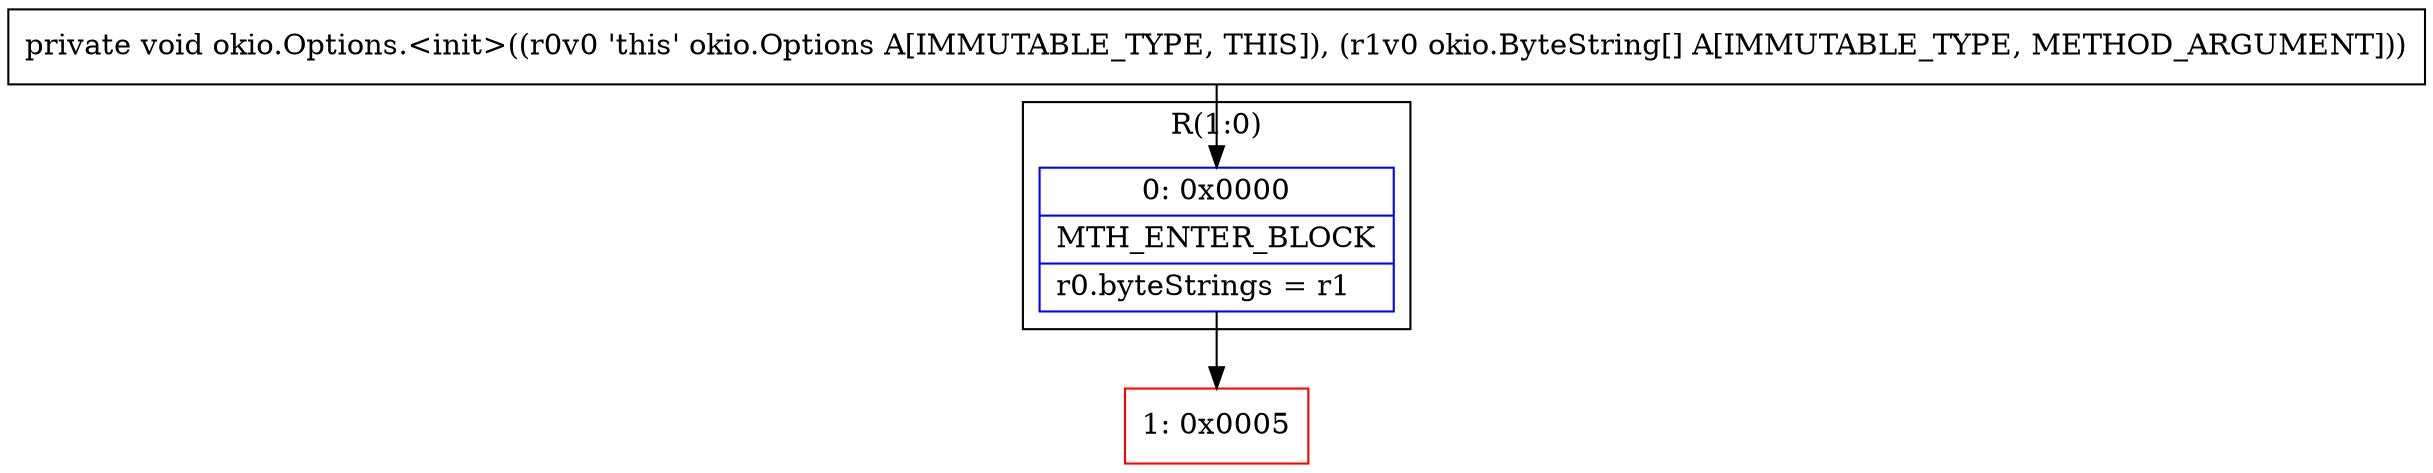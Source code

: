 digraph "CFG forokio.Options.\<init\>([Lokio\/ByteString;)V" {
subgraph cluster_Region_1833021478 {
label = "R(1:0)";
node [shape=record,color=blue];
Node_0 [shape=record,label="{0\:\ 0x0000|MTH_ENTER_BLOCK\l|r0.byteStrings = r1\l}"];
}
Node_1 [shape=record,color=red,label="{1\:\ 0x0005}"];
MethodNode[shape=record,label="{private void okio.Options.\<init\>((r0v0 'this' okio.Options A[IMMUTABLE_TYPE, THIS]), (r1v0 okio.ByteString[] A[IMMUTABLE_TYPE, METHOD_ARGUMENT])) }"];
MethodNode -> Node_0;
Node_0 -> Node_1;
}

